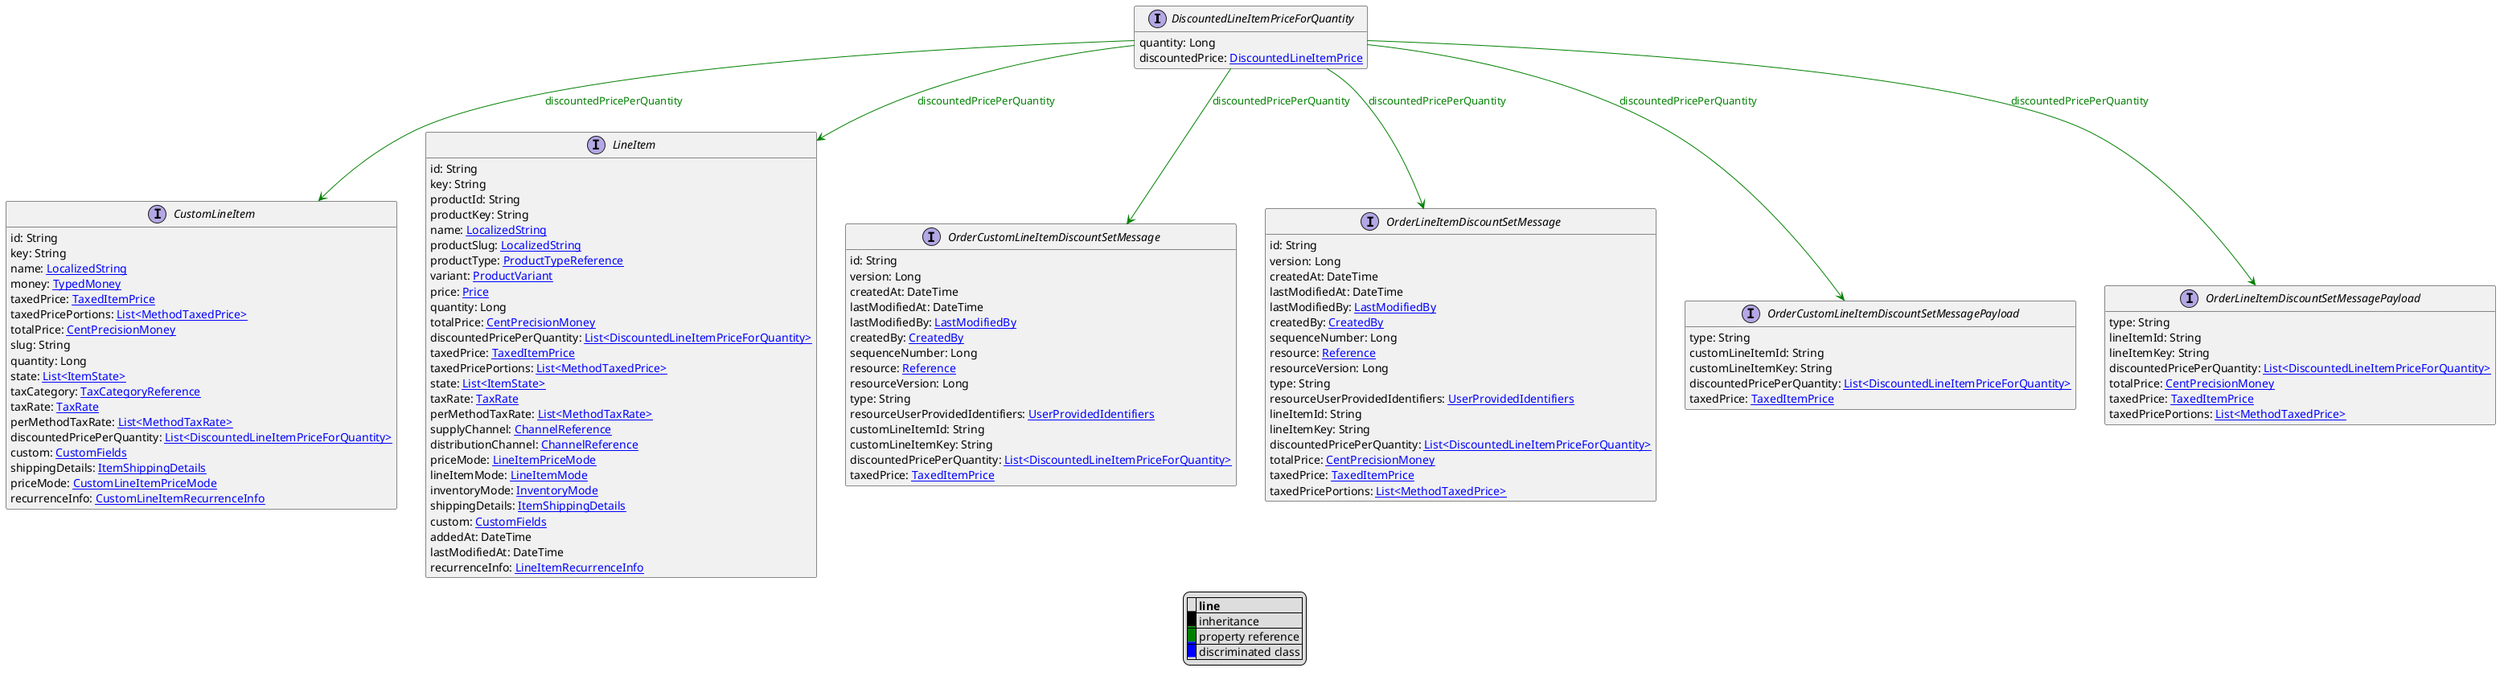 @startuml

hide empty fields
hide empty methods
legend
|= |= line |
|<back:black>   </back>| inheritance |
|<back:green>   </back>| property reference |
|<back:blue>   </back>| discriminated class |
endlegend
interface DiscountedLineItemPriceForQuantity [[DiscountedLineItemPriceForQuantity.svg]]  {
    quantity: Long
    discountedPrice: [[DiscountedLineItemPrice.svg DiscountedLineItemPrice]]
}



interface CustomLineItem [[CustomLineItem.svg]]  {
    id: String
    key: String
    name: [[LocalizedString.svg LocalizedString]]
    money: [[TypedMoney.svg TypedMoney]]
    taxedPrice: [[TaxedItemPrice.svg TaxedItemPrice]]
    taxedPricePortions: [[MethodTaxedPrice.svg List<MethodTaxedPrice>]]
    totalPrice: [[CentPrecisionMoney.svg CentPrecisionMoney]]
    slug: String
    quantity: Long
    state: [[ItemState.svg List<ItemState>]]
    taxCategory: [[TaxCategoryReference.svg TaxCategoryReference]]
    taxRate: [[TaxRate.svg TaxRate]]
    perMethodTaxRate: [[MethodTaxRate.svg List<MethodTaxRate>]]
    discountedPricePerQuantity: [[DiscountedLineItemPriceForQuantity.svg List<DiscountedLineItemPriceForQuantity>]]
    custom: [[CustomFields.svg CustomFields]]
    shippingDetails: [[ItemShippingDetails.svg ItemShippingDetails]]
    priceMode: [[CustomLineItemPriceMode.svg CustomLineItemPriceMode]]
    recurrenceInfo: [[CustomLineItemRecurrenceInfo.svg CustomLineItemRecurrenceInfo]]
}
interface LineItem [[LineItem.svg]]  {
    id: String
    key: String
    productId: String
    productKey: String
    name: [[LocalizedString.svg LocalizedString]]
    productSlug: [[LocalizedString.svg LocalizedString]]
    productType: [[ProductTypeReference.svg ProductTypeReference]]
    variant: [[ProductVariant.svg ProductVariant]]
    price: [[Price.svg Price]]
    quantity: Long
    totalPrice: [[CentPrecisionMoney.svg CentPrecisionMoney]]
    discountedPricePerQuantity: [[DiscountedLineItemPriceForQuantity.svg List<DiscountedLineItemPriceForQuantity>]]
    taxedPrice: [[TaxedItemPrice.svg TaxedItemPrice]]
    taxedPricePortions: [[MethodTaxedPrice.svg List<MethodTaxedPrice>]]
    state: [[ItemState.svg List<ItemState>]]
    taxRate: [[TaxRate.svg TaxRate]]
    perMethodTaxRate: [[MethodTaxRate.svg List<MethodTaxRate>]]
    supplyChannel: [[ChannelReference.svg ChannelReference]]
    distributionChannel: [[ChannelReference.svg ChannelReference]]
    priceMode: [[LineItemPriceMode.svg LineItemPriceMode]]
    lineItemMode: [[LineItemMode.svg LineItemMode]]
    inventoryMode: [[InventoryMode.svg InventoryMode]]
    shippingDetails: [[ItemShippingDetails.svg ItemShippingDetails]]
    custom: [[CustomFields.svg CustomFields]]
    addedAt: DateTime
    lastModifiedAt: DateTime
    recurrenceInfo: [[LineItemRecurrenceInfo.svg LineItemRecurrenceInfo]]
}
interface OrderCustomLineItemDiscountSetMessage [[OrderCustomLineItemDiscountSetMessage.svg]]  {
    id: String
    version: Long
    createdAt: DateTime
    lastModifiedAt: DateTime
    lastModifiedBy: [[LastModifiedBy.svg LastModifiedBy]]
    createdBy: [[CreatedBy.svg CreatedBy]]
    sequenceNumber: Long
    resource: [[Reference.svg Reference]]
    resourceVersion: Long
    type: String
    resourceUserProvidedIdentifiers: [[UserProvidedIdentifiers.svg UserProvidedIdentifiers]]
    customLineItemId: String
    customLineItemKey: String
    discountedPricePerQuantity: [[DiscountedLineItemPriceForQuantity.svg List<DiscountedLineItemPriceForQuantity>]]
    taxedPrice: [[TaxedItemPrice.svg TaxedItemPrice]]
}
interface OrderLineItemDiscountSetMessage [[OrderLineItemDiscountSetMessage.svg]]  {
    id: String
    version: Long
    createdAt: DateTime
    lastModifiedAt: DateTime
    lastModifiedBy: [[LastModifiedBy.svg LastModifiedBy]]
    createdBy: [[CreatedBy.svg CreatedBy]]
    sequenceNumber: Long
    resource: [[Reference.svg Reference]]
    resourceVersion: Long
    type: String
    resourceUserProvidedIdentifiers: [[UserProvidedIdentifiers.svg UserProvidedIdentifiers]]
    lineItemId: String
    lineItemKey: String
    discountedPricePerQuantity: [[DiscountedLineItemPriceForQuantity.svg List<DiscountedLineItemPriceForQuantity>]]
    totalPrice: [[CentPrecisionMoney.svg CentPrecisionMoney]]
    taxedPrice: [[TaxedItemPrice.svg TaxedItemPrice]]
    taxedPricePortions: [[MethodTaxedPrice.svg List<MethodTaxedPrice>]]
}
interface OrderCustomLineItemDiscountSetMessagePayload [[OrderCustomLineItemDiscountSetMessagePayload.svg]]  {
    type: String
    customLineItemId: String
    customLineItemKey: String
    discountedPricePerQuantity: [[DiscountedLineItemPriceForQuantity.svg List<DiscountedLineItemPriceForQuantity>]]
    taxedPrice: [[TaxedItemPrice.svg TaxedItemPrice]]
}
interface OrderLineItemDiscountSetMessagePayload [[OrderLineItemDiscountSetMessagePayload.svg]]  {
    type: String
    lineItemId: String
    lineItemKey: String
    discountedPricePerQuantity: [[DiscountedLineItemPriceForQuantity.svg List<DiscountedLineItemPriceForQuantity>]]
    totalPrice: [[CentPrecisionMoney.svg CentPrecisionMoney]]
    taxedPrice: [[TaxedItemPrice.svg TaxedItemPrice]]
    taxedPricePortions: [[MethodTaxedPrice.svg List<MethodTaxedPrice>]]
}

DiscountedLineItemPriceForQuantity --> CustomLineItem #green;text:green : "discountedPricePerQuantity"
DiscountedLineItemPriceForQuantity --> LineItem #green;text:green : "discountedPricePerQuantity"
DiscountedLineItemPriceForQuantity --> OrderCustomLineItemDiscountSetMessage #green;text:green : "discountedPricePerQuantity"
DiscountedLineItemPriceForQuantity --> OrderLineItemDiscountSetMessage #green;text:green : "discountedPricePerQuantity"
DiscountedLineItemPriceForQuantity --> OrderCustomLineItemDiscountSetMessagePayload #green;text:green : "discountedPricePerQuantity"
DiscountedLineItemPriceForQuantity --> OrderLineItemDiscountSetMessagePayload #green;text:green : "discountedPricePerQuantity"
@enduml
